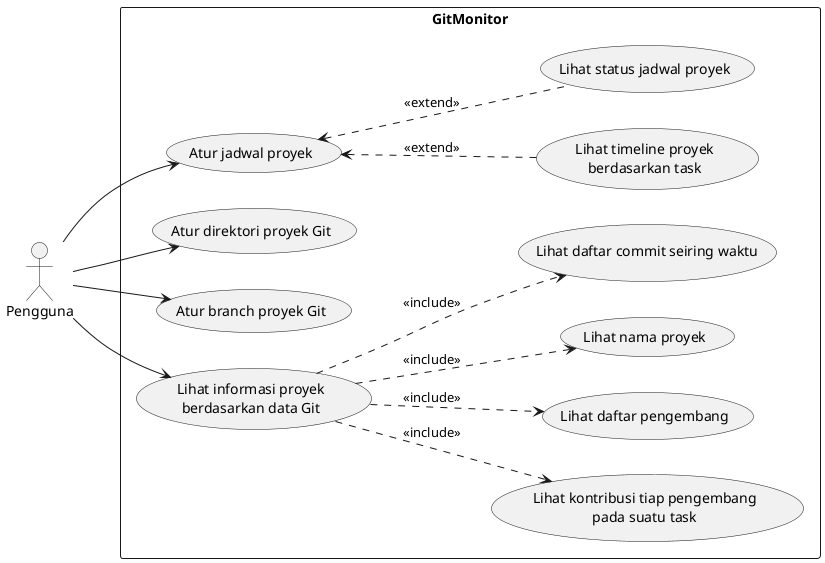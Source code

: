 @startuml use_case
skinparam monochrome true
left to right direction
skinparam backgroundcolor transparent
actor Pengguna as u
rectangle "GitMonitor" {
    usecase "Atur direktori proyek Git" as uc1
    usecase "Atur branch proyek Git" as uc2
    usecase "Atur jadwal proyek" as uc3
    usecase "Lihat timeline proyek\nberdasarkan task" as uc4
    usecase "Lihat status jadwal proyek" as uc5
    usecase "Lihat informasi proyek\nberdasarkan data Git" as uc6
    usecase "Lihat kontribusi tiap pengembang\npada suatu task" as uc7
    usecase "Lihat daftar pengembang" as uc8
    usecase "Lihat nama proyek" as uc9
    usecase "Lihat daftar commit seiring waktu" as uc10
} 

u --> uc1
u --> uc2
u -> uc3
u --> uc6

uc3 <.. uc4 : <<extend>>
uc3 <.. uc5 : <<extend>>

uc6 ..> uc7 : <<include>> 
uc6 ..> uc8 : <<include>>
uc6 ..> uc9 : <<include>>
uc6 ..> uc10 : <<include>>
@enduml